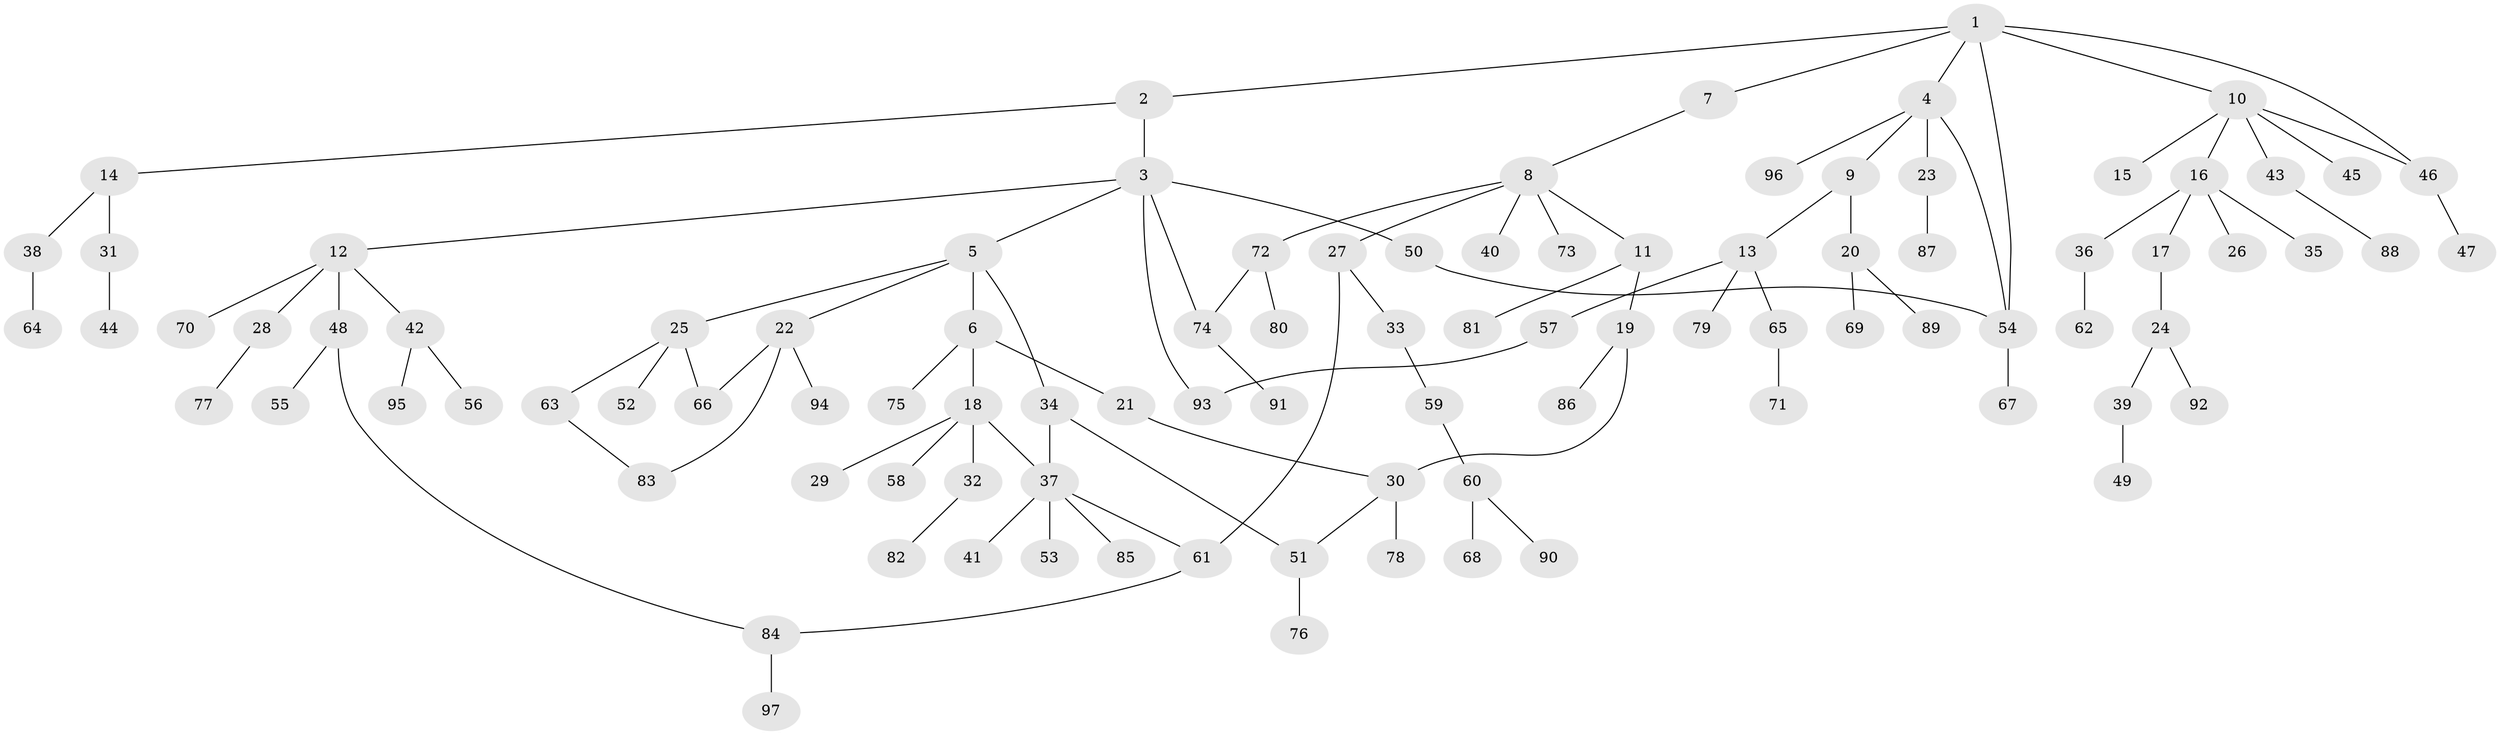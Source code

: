// coarse degree distribution, {5: 0.1, 6: 0.03333333333333333, 2: 0.36666666666666664, 4: 0.06666666666666667, 3: 0.13333333333333333, 1: 0.3}
// Generated by graph-tools (version 1.1) at 2025/48/03/04/25 22:48:55]
// undirected, 97 vertices, 108 edges
graph export_dot {
  node [color=gray90,style=filled];
  1;
  2;
  3;
  4;
  5;
  6;
  7;
  8;
  9;
  10;
  11;
  12;
  13;
  14;
  15;
  16;
  17;
  18;
  19;
  20;
  21;
  22;
  23;
  24;
  25;
  26;
  27;
  28;
  29;
  30;
  31;
  32;
  33;
  34;
  35;
  36;
  37;
  38;
  39;
  40;
  41;
  42;
  43;
  44;
  45;
  46;
  47;
  48;
  49;
  50;
  51;
  52;
  53;
  54;
  55;
  56;
  57;
  58;
  59;
  60;
  61;
  62;
  63;
  64;
  65;
  66;
  67;
  68;
  69;
  70;
  71;
  72;
  73;
  74;
  75;
  76;
  77;
  78;
  79;
  80;
  81;
  82;
  83;
  84;
  85;
  86;
  87;
  88;
  89;
  90;
  91;
  92;
  93;
  94;
  95;
  96;
  97;
  1 -- 2;
  1 -- 4;
  1 -- 7;
  1 -- 10;
  1 -- 46;
  1 -- 54;
  2 -- 3;
  2 -- 14;
  3 -- 5;
  3 -- 12;
  3 -- 50;
  3 -- 74;
  3 -- 93;
  4 -- 9;
  4 -- 23;
  4 -- 96;
  4 -- 54;
  5 -- 6;
  5 -- 22;
  5 -- 25;
  5 -- 34;
  6 -- 18;
  6 -- 21;
  6 -- 75;
  7 -- 8;
  8 -- 11;
  8 -- 27;
  8 -- 40;
  8 -- 72;
  8 -- 73;
  9 -- 13;
  9 -- 20;
  10 -- 15;
  10 -- 16;
  10 -- 43;
  10 -- 45;
  10 -- 46;
  11 -- 19;
  11 -- 81;
  12 -- 28;
  12 -- 42;
  12 -- 48;
  12 -- 70;
  13 -- 57;
  13 -- 65;
  13 -- 79;
  14 -- 31;
  14 -- 38;
  16 -- 17;
  16 -- 26;
  16 -- 35;
  16 -- 36;
  17 -- 24;
  18 -- 29;
  18 -- 32;
  18 -- 37;
  18 -- 58;
  19 -- 30;
  19 -- 86;
  20 -- 69;
  20 -- 89;
  21 -- 30;
  22 -- 66;
  22 -- 94;
  22 -- 83;
  23 -- 87;
  24 -- 39;
  24 -- 92;
  25 -- 52;
  25 -- 63;
  25 -- 66;
  27 -- 33;
  27 -- 61;
  28 -- 77;
  30 -- 78;
  30 -- 51;
  31 -- 44;
  32 -- 82;
  33 -- 59;
  34 -- 51;
  34 -- 37;
  36 -- 62;
  37 -- 41;
  37 -- 53;
  37 -- 85;
  37 -- 61;
  38 -- 64;
  39 -- 49;
  42 -- 56;
  42 -- 95;
  43 -- 88;
  46 -- 47;
  48 -- 55;
  48 -- 84;
  50 -- 54;
  51 -- 76;
  54 -- 67;
  57 -- 93;
  59 -- 60;
  60 -- 68;
  60 -- 90;
  61 -- 84;
  63 -- 83;
  65 -- 71;
  72 -- 80;
  72 -- 74;
  74 -- 91;
  84 -- 97;
}
